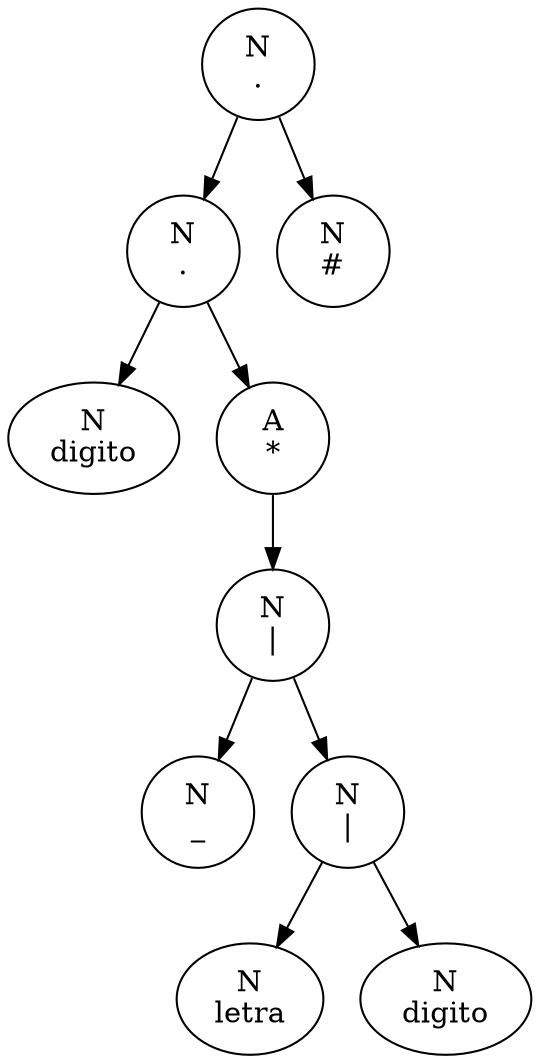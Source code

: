 digraph G{
9->8
8->7
7[label="N
digito"];
8[label="N
."];
8->6
6->5
5->4
4[label="N
_"];
5[label="N
|"];
5->3
3->2
2[label="N
letra"];
3[label="N
|"];
3->1
1[label="N
digito"];
6[label="A
*"];
9[label="N
."];
9->10
10[label="N
#"];
}

